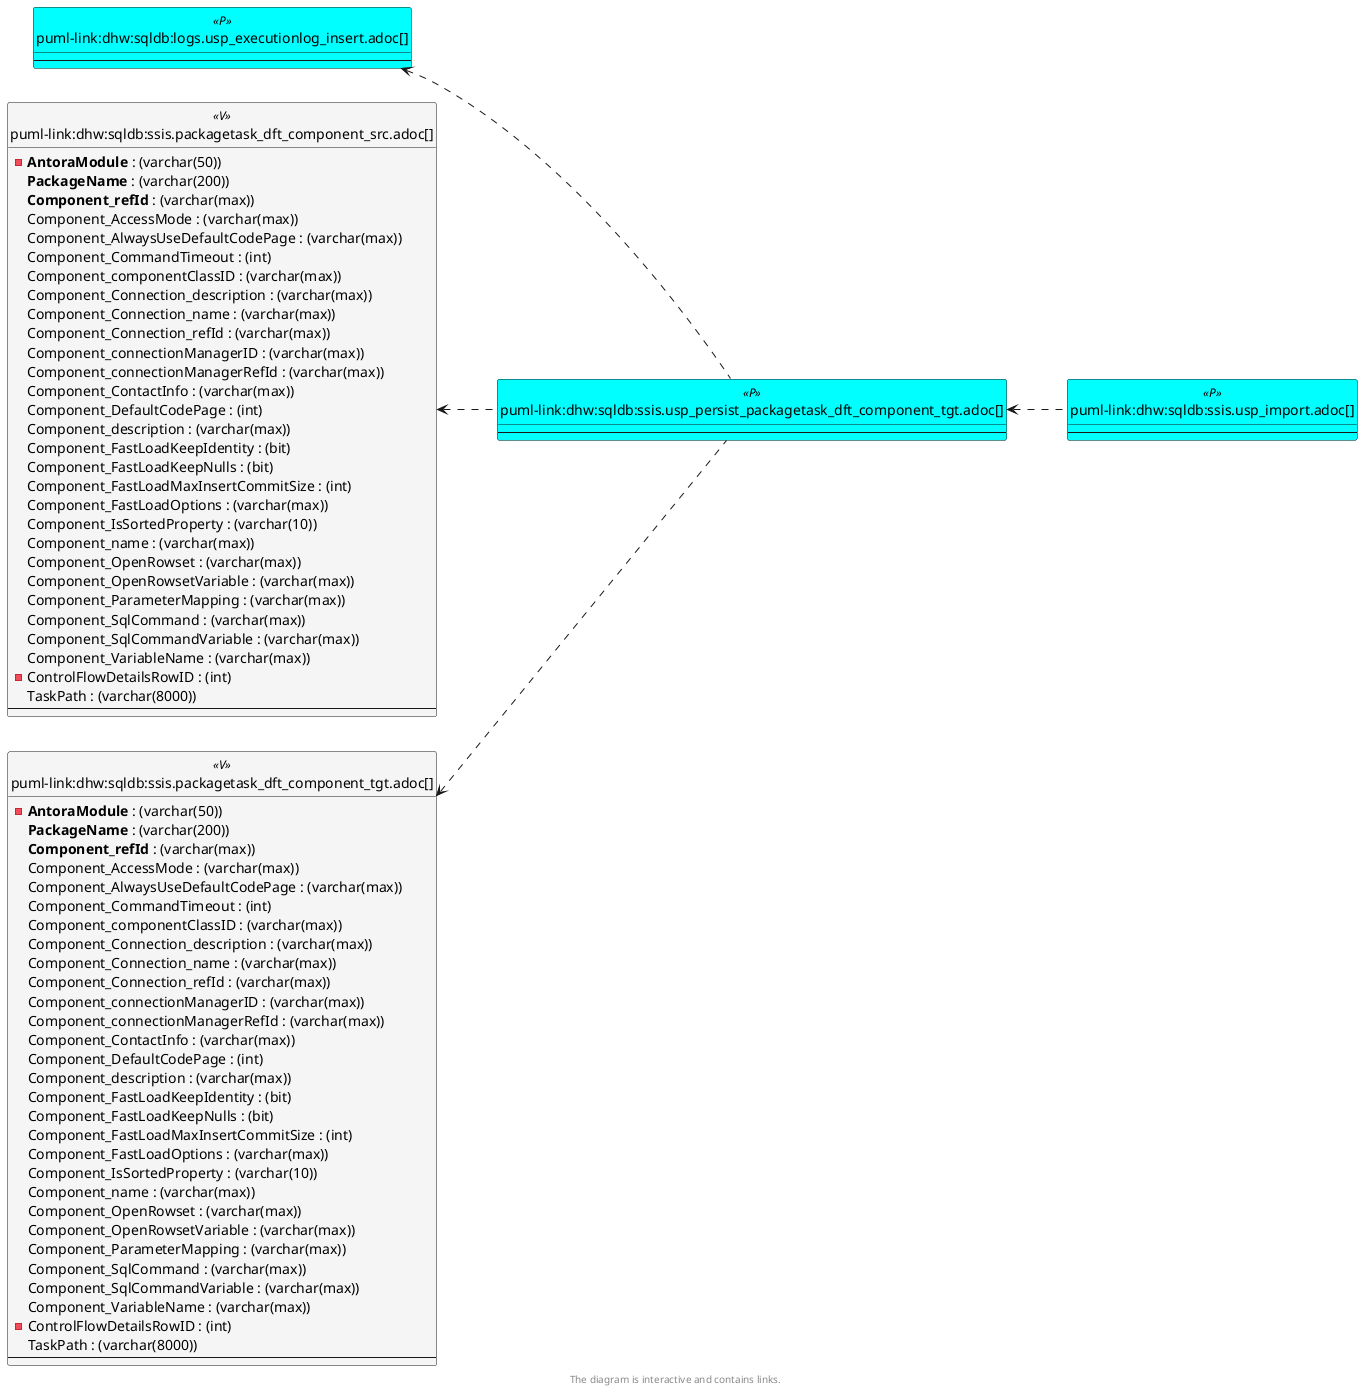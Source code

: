 @startuml
left to right direction
'top to bottom direction
hide circle
'avoide "." issues:
set namespaceSeparator none


skinparam class {
  BackgroundColor White
  BackgroundColor<<FN>> Yellow
  BackgroundColor<<FS>> Yellow
  BackgroundColor<<FT>> LightGray
  BackgroundColor<<IF>> Yellow
  BackgroundColor<<IS>> Yellow
  BackgroundColor<<P>> Aqua
  BackgroundColor<<PC>> Aqua
  BackgroundColor<<SN>> Yellow
  BackgroundColor<<SO>> SlateBlue
  BackgroundColor<<TF>> LightGray
  BackgroundColor<<TR>> Tomato
  BackgroundColor<<U>> White
  BackgroundColor<<V>> WhiteSmoke
  BackgroundColor<<X>> Aqua
  BackgroundColor<<external>> AliceBlue
}


entity "puml-link:dhw:sqldb:logs.usp_executionlog_insert.adoc[]" as logs.usp_ExecutionLog_insert << P >> {
  --
}

entity "puml-link:dhw:sqldb:ssis.packagetask_dft_component_src.adoc[]" as ssis.PackageTask_Dft_Component_src << V >> {
  - **AntoraModule** : (varchar(50))
  **PackageName** : (varchar(200))
  **Component_refId** : (varchar(max))
  Component_AccessMode : (varchar(max))
  Component_AlwaysUseDefaultCodePage : (varchar(max))
  Component_CommandTimeout : (int)
  Component_componentClassID : (varchar(max))
  Component_Connection_description : (varchar(max))
  Component_Connection_name : (varchar(max))
  Component_Connection_refId : (varchar(max))
  Component_connectionManagerID : (varchar(max))
  Component_connectionManagerRefId : (varchar(max))
  Component_ContactInfo : (varchar(max))
  Component_DefaultCodePage : (int)
  Component_description : (varchar(max))
  Component_FastLoadKeepIdentity : (bit)
  Component_FastLoadKeepNulls : (bit)
  Component_FastLoadMaxInsertCommitSize : (int)
  Component_FastLoadOptions : (varchar(max))
  Component_IsSortedProperty : (varchar(10))
  Component_name : (varchar(max))
  Component_OpenRowset : (varchar(max))
  Component_OpenRowsetVariable : (varchar(max))
  Component_ParameterMapping : (varchar(max))
  Component_SqlCommand : (varchar(max))
  Component_SqlCommandVariable : (varchar(max))
  Component_VariableName : (varchar(max))
  - ControlFlowDetailsRowID : (int)
  TaskPath : (varchar(8000))
  --
}

entity "puml-link:dhw:sqldb:ssis.packagetask_dft_component_tgt.adoc[]" as ssis.PackageTask_Dft_Component_tgt << V >> {
  - **AntoraModule** : (varchar(50))
  **PackageName** : (varchar(200))
  **Component_refId** : (varchar(max))
  Component_AccessMode : (varchar(max))
  Component_AlwaysUseDefaultCodePage : (varchar(max))
  Component_CommandTimeout : (int)
  Component_componentClassID : (varchar(max))
  Component_Connection_description : (varchar(max))
  Component_Connection_name : (varchar(max))
  Component_Connection_refId : (varchar(max))
  Component_connectionManagerID : (varchar(max))
  Component_connectionManagerRefId : (varchar(max))
  Component_ContactInfo : (varchar(max))
  Component_DefaultCodePage : (int)
  Component_description : (varchar(max))
  Component_FastLoadKeepIdentity : (bit)
  Component_FastLoadKeepNulls : (bit)
  Component_FastLoadMaxInsertCommitSize : (int)
  Component_FastLoadOptions : (varchar(max))
  Component_IsSortedProperty : (varchar(10))
  Component_name : (varchar(max))
  Component_OpenRowset : (varchar(max))
  Component_OpenRowsetVariable : (varchar(max))
  Component_ParameterMapping : (varchar(max))
  Component_SqlCommand : (varchar(max))
  Component_SqlCommandVariable : (varchar(max))
  Component_VariableName : (varchar(max))
  - ControlFlowDetailsRowID : (int)
  TaskPath : (varchar(8000))
  --
}

entity "puml-link:dhw:sqldb:ssis.usp_import.adoc[]" as ssis.usp_import << P >> {
  --
}

entity "puml-link:dhw:sqldb:ssis.usp_persist_packagetask_dft_component_tgt.adoc[]" as ssis.usp_PERSIST_PackageTask_Dft_Component_tgt << P >> {
  --
}

logs.usp_ExecutionLog_insert <.. ssis.usp_PERSIST_PackageTask_Dft_Component_tgt
ssis.PackageTask_Dft_Component_src <.. ssis.usp_PERSIST_PackageTask_Dft_Component_tgt
ssis.PackageTask_Dft_Component_tgt <.. ssis.usp_PERSIST_PackageTask_Dft_Component_tgt
ssis.usp_PERSIST_PackageTask_Dft_Component_tgt <.. ssis.usp_import
footer The diagram is interactive and contains links.
@enduml

